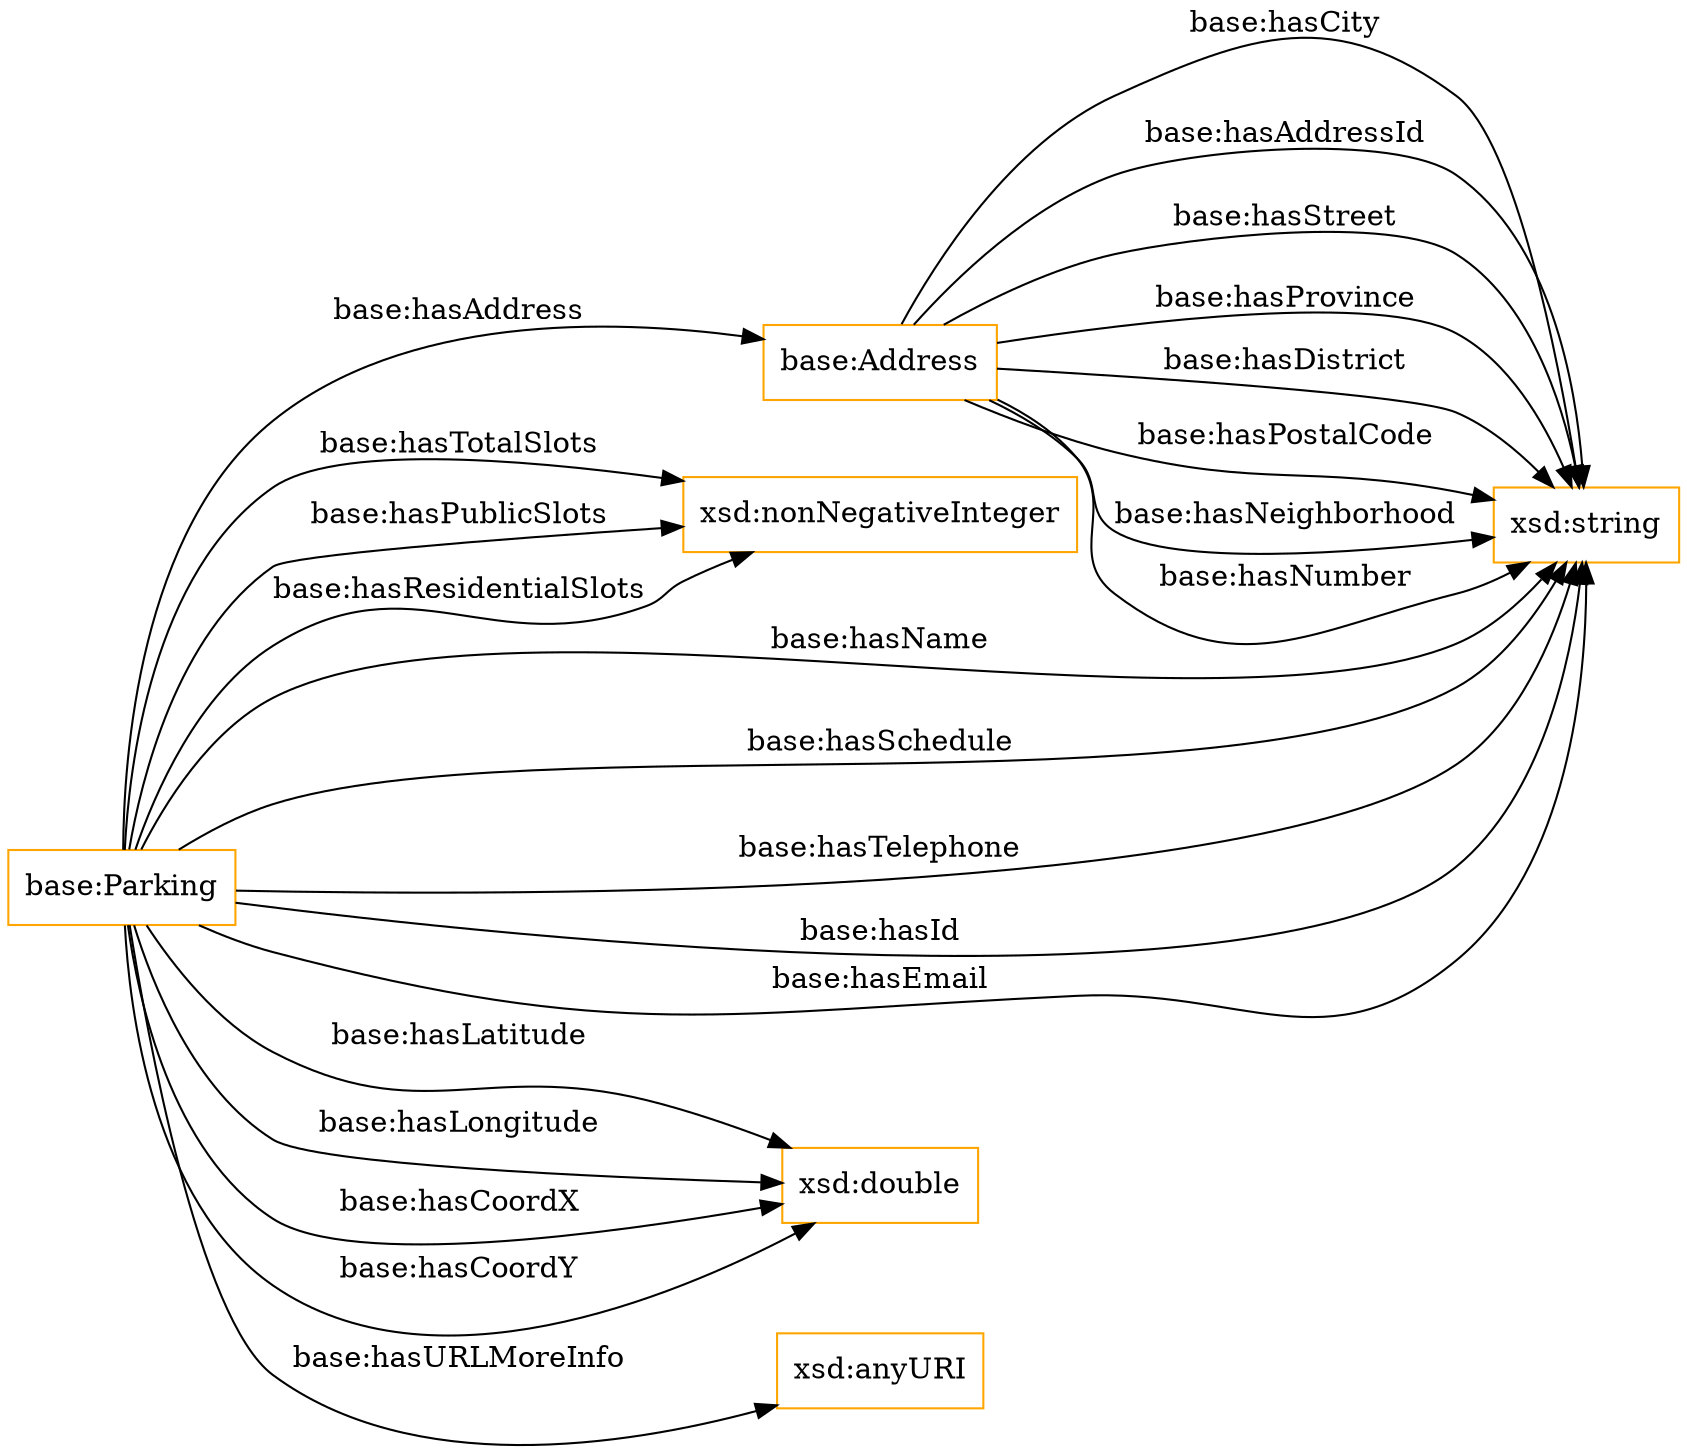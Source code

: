 digraph ar2dtool_diagram { 
rankdir=LR;
size="1501"
node [shape = rectangle, color="orange"]; "base:Parking" "base:Address" ; /*classes style*/
	"base:Parking" -> "xsd:nonNegativeInteger" [ label = "base:hasTotalSlots" ];
	"base:Address" -> "xsd:string" [ label = "base:hasCity" ];
	"base:Parking" -> "xsd:string" [ label = "base:hasName" ];
	"base:Parking" -> "xsd:double" [ label = "base:hasLatitude" ];
	"base:Parking" -> "xsd:nonNegativeInteger" [ label = "base:hasPublicSlots" ];
	"base:Parking" -> "xsd:string" [ label = "base:hasSchedule" ];
	"base:Parking" -> "xsd:anyURI" [ label = "base:hasURLMoreInfo" ];
	"base:Address" -> "xsd:string" [ label = "base:hasAddressId" ];
	"base:Parking" -> "xsd:string" [ label = "base:hasTelephone" ];
	"base:Address" -> "xsd:string" [ label = "base:hasStreet" ];
	"base:Parking" -> "xsd:string" [ label = "base:hasId" ];
	"base:Parking" -> "base:Address" [ label = "base:hasAddress" ];
	"base:Address" -> "xsd:string" [ label = "base:hasProvince" ];
	"base:Parking" -> "xsd:nonNegativeInteger" [ label = "base:hasResidentialSlots" ];
	"base:Parking" -> "xsd:double" [ label = "base:hasLongitude" ];
	"base:Parking" -> "xsd:double" [ label = "base:hasCoordX" ];
	"base:Parking" -> "xsd:double" [ label = "base:hasCoordY" ];
	"base:Address" -> "xsd:string" [ label = "base:hasDistrict" ];
	"base:Address" -> "xsd:string" [ label = "base:hasPostalCode" ];
	"base:Parking" -> "xsd:string" [ label = "base:hasEmail" ];
	"base:Address" -> "xsd:string" [ label = "base:hasNeighborhood" ];
	"base:Address" -> "xsd:string" [ label = "base:hasNumber" ];

}
